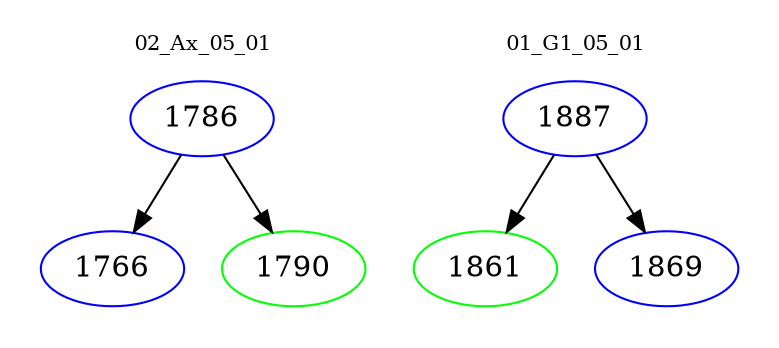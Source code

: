 digraph{
subgraph cluster_0 {
color = white
label = "02_Ax_05_01";
fontsize=10;
T0_1786 [label="1786", color="blue"]
T0_1786 -> T0_1766 [color="black"]
T0_1766 [label="1766", color="blue"]
T0_1786 -> T0_1790 [color="black"]
T0_1790 [label="1790", color="green"]
}
subgraph cluster_1 {
color = white
label = "01_G1_05_01";
fontsize=10;
T1_1887 [label="1887", color="blue"]
T1_1887 -> T1_1861 [color="black"]
T1_1861 [label="1861", color="green"]
T1_1887 -> T1_1869 [color="black"]
T1_1869 [label="1869", color="blue"]
}
}
